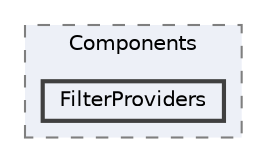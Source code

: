 digraph "Web/Modules/EleWise.ELMA.BPM.Web.Security/Components/FilterProviders"
{
 // LATEX_PDF_SIZE
  bgcolor="transparent";
  edge [fontname=Helvetica,fontsize=10,labelfontname=Helvetica,labelfontsize=10];
  node [fontname=Helvetica,fontsize=10,shape=box,height=0.2,width=0.4];
  compound=true
  subgraph clusterdir_e783e324a23f8e6a1ebc40e41cbacc1f {
    graph [ bgcolor="#edf0f7", pencolor="grey50", label="Components", fontname=Helvetica,fontsize=10 style="filled,dashed", URL="dir_e783e324a23f8e6a1ebc40e41cbacc1f.html",tooltip=""]
  dir_634a7a58f02bdaf55b4f085a8fa1563e [label="FilterProviders", fillcolor="#edf0f7", color="grey25", style="filled,bold", URL="dir_634a7a58f02bdaf55b4f085a8fa1563e.html",tooltip=""];
  }
}
